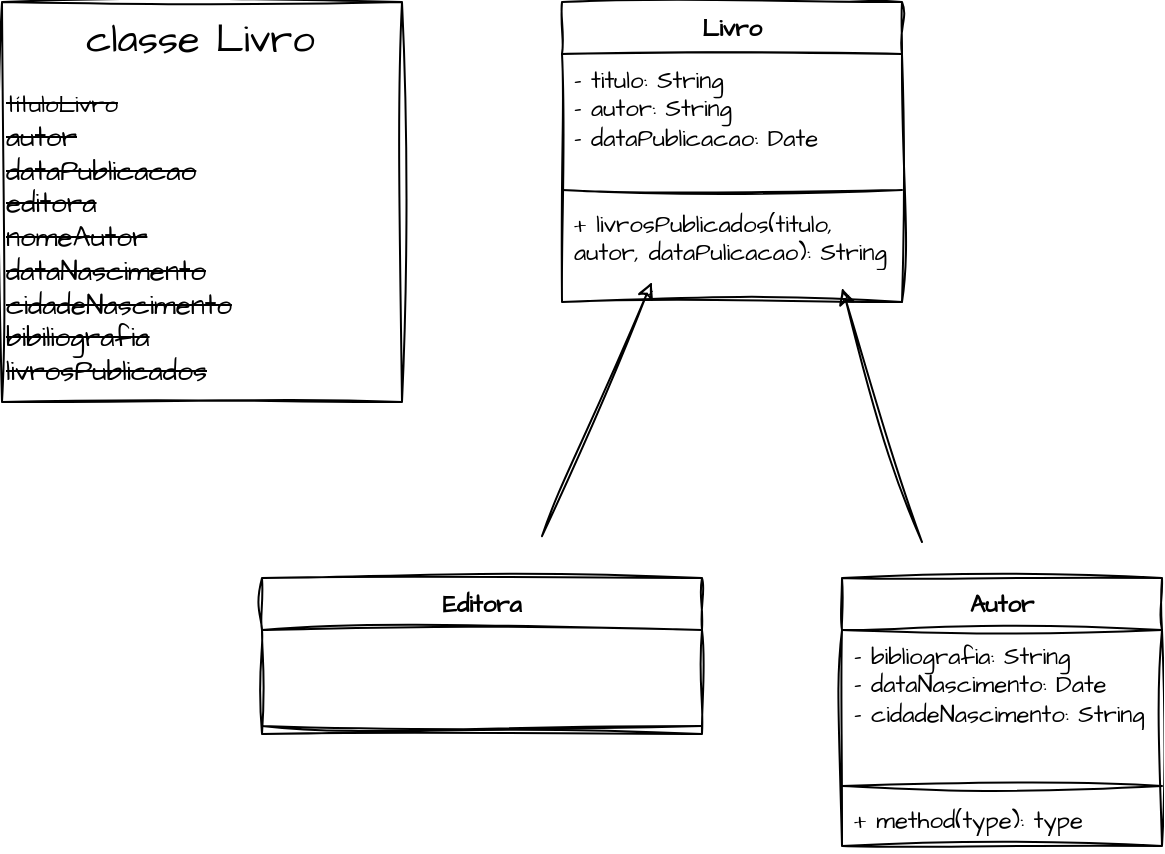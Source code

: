 <mxfile version="24.7.7">
  <diagram name="Page-1" id="e7e014a7-5840-1c2e-5031-d8a46d1fe8dd">
    <mxGraphModel dx="1010" dy="1361" grid="1" gridSize="10" guides="1" tooltips="1" connect="1" arrows="1" fold="1" page="1" pageScale="1" pageWidth="1169" pageHeight="826" background="none" math="0" shadow="0">
      <root>
        <mxCell id="0" />
        <mxCell id="1" parent="0" />
        <mxCell id="uShW60yndryKUnYdE6sw-41" value="&lt;blockquote style=&quot;margin: 0 0 0 40px; border: none; padding: 0px;&quot;&gt;&lt;div style=&quot;text-align: justify;&quot;&gt;&lt;span style=&quot;background-color: initial; font-size: 20px;&quot;&gt;classe Livro&lt;/span&gt;&lt;/div&gt;&lt;/blockquote&gt;&lt;div style=&quot;text-align: justify;&quot;&gt;&lt;span style=&quot;background-color: initial; text-align: left;&quot;&gt;&lt;br&gt;&lt;/span&gt;&lt;/div&gt;&lt;div style=&quot;text-align: justify;&quot;&gt;&lt;span style=&quot;background-color: initial; text-align: left;&quot;&gt;&lt;strike&gt;títuloLivro&lt;/strike&gt;&lt;/span&gt;&lt;br&gt;&lt;/div&gt;&lt;font style=&quot;font-size: 14px;&quot;&gt;&lt;strike&gt;autor&lt;/strike&gt;&lt;br&gt;&lt;strike&gt;dataPublicacao&lt;/strike&gt;&lt;br&gt;&lt;strike&gt;editora&lt;/strike&gt;&lt;br&gt;&lt;strike&gt;nomeAutor&lt;br&gt;dataNascimento&lt;/strike&gt;&lt;br&gt;&lt;strike&gt;cidadeNascimento&lt;/strike&gt;&lt;br&gt;&lt;strike&gt;bibiliografia&lt;/strike&gt;&lt;br&gt;&lt;strike&gt;livrosPublicados&lt;/strike&gt;&lt;/font&gt;" style="whiteSpace=wrap;html=1;aspect=fixed;sketch=1;hachureGap=4;jiggle=2;curveFitting=1;fontFamily=Architects Daughter;fontSource=https%3A%2F%2Ffonts.googleapis.com%2Fcss%3Ffamily%3DArchitects%2BDaughter;align=left;" vertex="1" parent="1">
          <mxGeometry x="280" y="-450" width="200" height="200" as="geometry" />
        </mxCell>
        <mxCell id="uShW60yndryKUnYdE6sw-42" value="Livro" style="swimlane;fontStyle=1;align=center;verticalAlign=top;childLayout=stackLayout;horizontal=1;startSize=26;horizontalStack=0;resizeParent=1;resizeParentMax=0;resizeLast=0;collapsible=1;marginBottom=0;whiteSpace=wrap;html=1;sketch=1;hachureGap=4;jiggle=2;curveFitting=1;fontFamily=Architects Daughter;fontSource=https%3A%2F%2Ffonts.googleapis.com%2Fcss%3Ffamily%3DArchitects%2BDaughter;" vertex="1" parent="1">
          <mxGeometry x="560" y="-450" width="170" height="150" as="geometry" />
        </mxCell>
        <mxCell id="uShW60yndryKUnYdE6sw-43" value="&lt;div&gt;- titulo: String&lt;/div&gt;&lt;div&gt;- autor: String&lt;/div&gt;&lt;div&gt;- dataPublicacao: Date&lt;/div&gt;" style="text;strokeColor=none;fillColor=none;align=left;verticalAlign=top;spacingLeft=4;spacingRight=4;overflow=hidden;rotatable=0;points=[[0,0.5],[1,0.5]];portConstraint=eastwest;whiteSpace=wrap;html=1;fontFamily=Architects Daughter;fontSource=https%3A%2F%2Ffonts.googleapis.com%2Fcss%3Ffamily%3DArchitects%2BDaughter;" vertex="1" parent="uShW60yndryKUnYdE6sw-42">
          <mxGeometry y="26" width="170" height="64" as="geometry" />
        </mxCell>
        <mxCell id="uShW60yndryKUnYdE6sw-44" value="" style="line;strokeWidth=1;fillColor=none;align=left;verticalAlign=middle;spacingTop=-1;spacingLeft=3;spacingRight=3;rotatable=0;labelPosition=right;points=[];portConstraint=eastwest;strokeColor=inherit;sketch=1;hachureGap=4;jiggle=2;curveFitting=1;fontFamily=Architects Daughter;fontSource=https%3A%2F%2Ffonts.googleapis.com%2Fcss%3Ffamily%3DArchitects%2BDaughter;" vertex="1" parent="uShW60yndryKUnYdE6sw-42">
          <mxGeometry y="90" width="170" height="8" as="geometry" />
        </mxCell>
        <mxCell id="uShW60yndryKUnYdE6sw-45" value="+ livrosPublicados(titulo, autor, dataPulicacao): String" style="text;strokeColor=none;fillColor=none;align=left;verticalAlign=top;spacingLeft=4;spacingRight=4;overflow=hidden;rotatable=0;points=[[0,0.5],[1,0.5]];portConstraint=eastwest;whiteSpace=wrap;html=1;fontFamily=Architects Daughter;fontSource=https%3A%2F%2Ffonts.googleapis.com%2Fcss%3Ffamily%3DArchitects%2BDaughter;" vertex="1" parent="uShW60yndryKUnYdE6sw-42">
          <mxGeometry y="98" width="170" height="52" as="geometry" />
        </mxCell>
        <mxCell id="uShW60yndryKUnYdE6sw-46" value="Editora" style="swimlane;fontStyle=1;align=center;verticalAlign=top;childLayout=stackLayout;horizontal=1;startSize=26;horizontalStack=0;resizeParent=1;resizeParentMax=0;resizeLast=0;collapsible=1;marginBottom=0;whiteSpace=wrap;html=1;sketch=1;hachureGap=4;jiggle=2;curveFitting=1;fontFamily=Architects Daughter;fontSource=https%3A%2F%2Ffonts.googleapis.com%2Fcss%3Ffamily%3DArchitects%2BDaughter;" vertex="1" parent="1">
          <mxGeometry x="410" y="-162" width="220" height="78" as="geometry" />
        </mxCell>
        <mxCell id="uShW60yndryKUnYdE6sw-47" value="&lt;div&gt;&lt;div&gt;&lt;br&gt;&lt;/div&gt;&lt;/div&gt;" style="text;strokeColor=none;fillColor=none;align=left;verticalAlign=top;spacingLeft=4;spacingRight=4;overflow=hidden;rotatable=0;points=[[0,0.5],[1,0.5]];portConstraint=eastwest;whiteSpace=wrap;html=1;fontFamily=Architects Daughter;fontSource=https%3A%2F%2Ffonts.googleapis.com%2Fcss%3Ffamily%3DArchitects%2BDaughter;" vertex="1" parent="uShW60yndryKUnYdE6sw-46">
          <mxGeometry y="26" width="220" height="44" as="geometry" />
        </mxCell>
        <mxCell id="uShW60yndryKUnYdE6sw-48" value="" style="line;strokeWidth=1;fillColor=none;align=left;verticalAlign=middle;spacingTop=-1;spacingLeft=3;spacingRight=3;rotatable=0;labelPosition=right;points=[];portConstraint=eastwest;strokeColor=inherit;sketch=1;hachureGap=4;jiggle=2;curveFitting=1;fontFamily=Architects Daughter;fontSource=https%3A%2F%2Ffonts.googleapis.com%2Fcss%3Ffamily%3DArchitects%2BDaughter;" vertex="1" parent="uShW60yndryKUnYdE6sw-46">
          <mxGeometry y="70" width="220" height="8" as="geometry" />
        </mxCell>
        <mxCell id="uShW60yndryKUnYdE6sw-50" value="Autor" style="swimlane;fontStyle=1;align=center;verticalAlign=top;childLayout=stackLayout;horizontal=1;startSize=26;horizontalStack=0;resizeParent=1;resizeParentMax=0;resizeLast=0;collapsible=1;marginBottom=0;whiteSpace=wrap;html=1;sketch=1;hachureGap=4;jiggle=2;curveFitting=1;fontFamily=Architects Daughter;fontSource=https%3A%2F%2Ffonts.googleapis.com%2Fcss%3Ffamily%3DArchitects%2BDaughter;" vertex="1" parent="1">
          <mxGeometry x="700" y="-162" width="160" height="134" as="geometry" />
        </mxCell>
        <mxCell id="uShW60yndryKUnYdE6sw-51" value="&lt;span style=&quot;background-color: initial;&quot;&gt;- bibliografia: String&lt;/span&gt;&lt;div&gt;&lt;div&gt;- dataNascimento: Date&lt;/div&gt;&lt;div&gt;- cidadeNascimento: String&lt;/div&gt;&lt;/div&gt;" style="text;strokeColor=none;fillColor=none;align=left;verticalAlign=top;spacingLeft=4;spacingRight=4;overflow=hidden;rotatable=0;points=[[0,0.5],[1,0.5]];portConstraint=eastwest;whiteSpace=wrap;html=1;fontFamily=Architects Daughter;fontSource=https%3A%2F%2Ffonts.googleapis.com%2Fcss%3Ffamily%3DArchitects%2BDaughter;" vertex="1" parent="uShW60yndryKUnYdE6sw-50">
          <mxGeometry y="26" width="160" height="74" as="geometry" />
        </mxCell>
        <mxCell id="uShW60yndryKUnYdE6sw-52" value="" style="line;strokeWidth=1;fillColor=none;align=left;verticalAlign=middle;spacingTop=-1;spacingLeft=3;spacingRight=3;rotatable=0;labelPosition=right;points=[];portConstraint=eastwest;strokeColor=inherit;sketch=1;hachureGap=4;jiggle=2;curveFitting=1;fontFamily=Architects Daughter;fontSource=https%3A%2F%2Ffonts.googleapis.com%2Fcss%3Ffamily%3DArchitects%2BDaughter;" vertex="1" parent="uShW60yndryKUnYdE6sw-50">
          <mxGeometry y="100" width="160" height="8" as="geometry" />
        </mxCell>
        <mxCell id="uShW60yndryKUnYdE6sw-53" value="+ method(type): type" style="text;strokeColor=none;fillColor=none;align=left;verticalAlign=top;spacingLeft=4;spacingRight=4;overflow=hidden;rotatable=0;points=[[0,0.5],[1,0.5]];portConstraint=eastwest;whiteSpace=wrap;html=1;fontFamily=Architects Daughter;fontSource=https%3A%2F%2Ffonts.googleapis.com%2Fcss%3Ffamily%3DArchitects%2BDaughter;" vertex="1" parent="uShW60yndryKUnYdE6sw-50">
          <mxGeometry y="108" width="160" height="26" as="geometry" />
        </mxCell>
        <mxCell id="uShW60yndryKUnYdE6sw-57" value="" style="endArrow=classic;html=1;rounded=0;sketch=1;hachureGap=4;jiggle=2;curveFitting=1;fontFamily=Architects Daughter;fontSource=https%3A%2F%2Ffonts.googleapis.com%2Fcss%3Ffamily%3DArchitects%2BDaughter;entryX=0.441;entryY=0.958;entryDx=0;entryDy=0;entryPerimeter=0;" edge="1" parent="1">
          <mxGeometry width="50" height="50" relative="1" as="geometry">
            <mxPoint x="550" y="-182.91" as="sourcePoint" />
            <mxPoint x="604.97" y="-310.002" as="targetPoint" />
          </mxGeometry>
        </mxCell>
        <mxCell id="uShW60yndryKUnYdE6sw-61" value="" style="endArrow=classic;html=1;rounded=0;sketch=1;hachureGap=4;jiggle=2;curveFitting=1;fontFamily=Architects Daughter;fontSource=https%3A%2F%2Ffonts.googleapis.com%2Fcss%3Ffamily%3DArchitects%2BDaughter;" edge="1" parent="1">
          <mxGeometry width="50" height="50" relative="1" as="geometry">
            <mxPoint x="740" y="-180" as="sourcePoint" />
            <mxPoint x="700" y="-307" as="targetPoint" />
          </mxGeometry>
        </mxCell>
      </root>
    </mxGraphModel>
  </diagram>
</mxfile>
